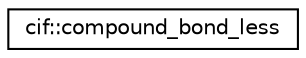 digraph "Graphical Class Hierarchy"
{
  edge [fontname="Helvetica",fontsize="10",labelfontname="Helvetica",labelfontsize="10"];
  node [fontname="Helvetica",fontsize="10",shape=record];
  rankdir="LR";
  Node0 [label="cif::compound_bond_less",height=0.2,width=0.4,color="black", fillcolor="white", style="filled",URL="$structcif_1_1compound__bond__less.html"];
}
